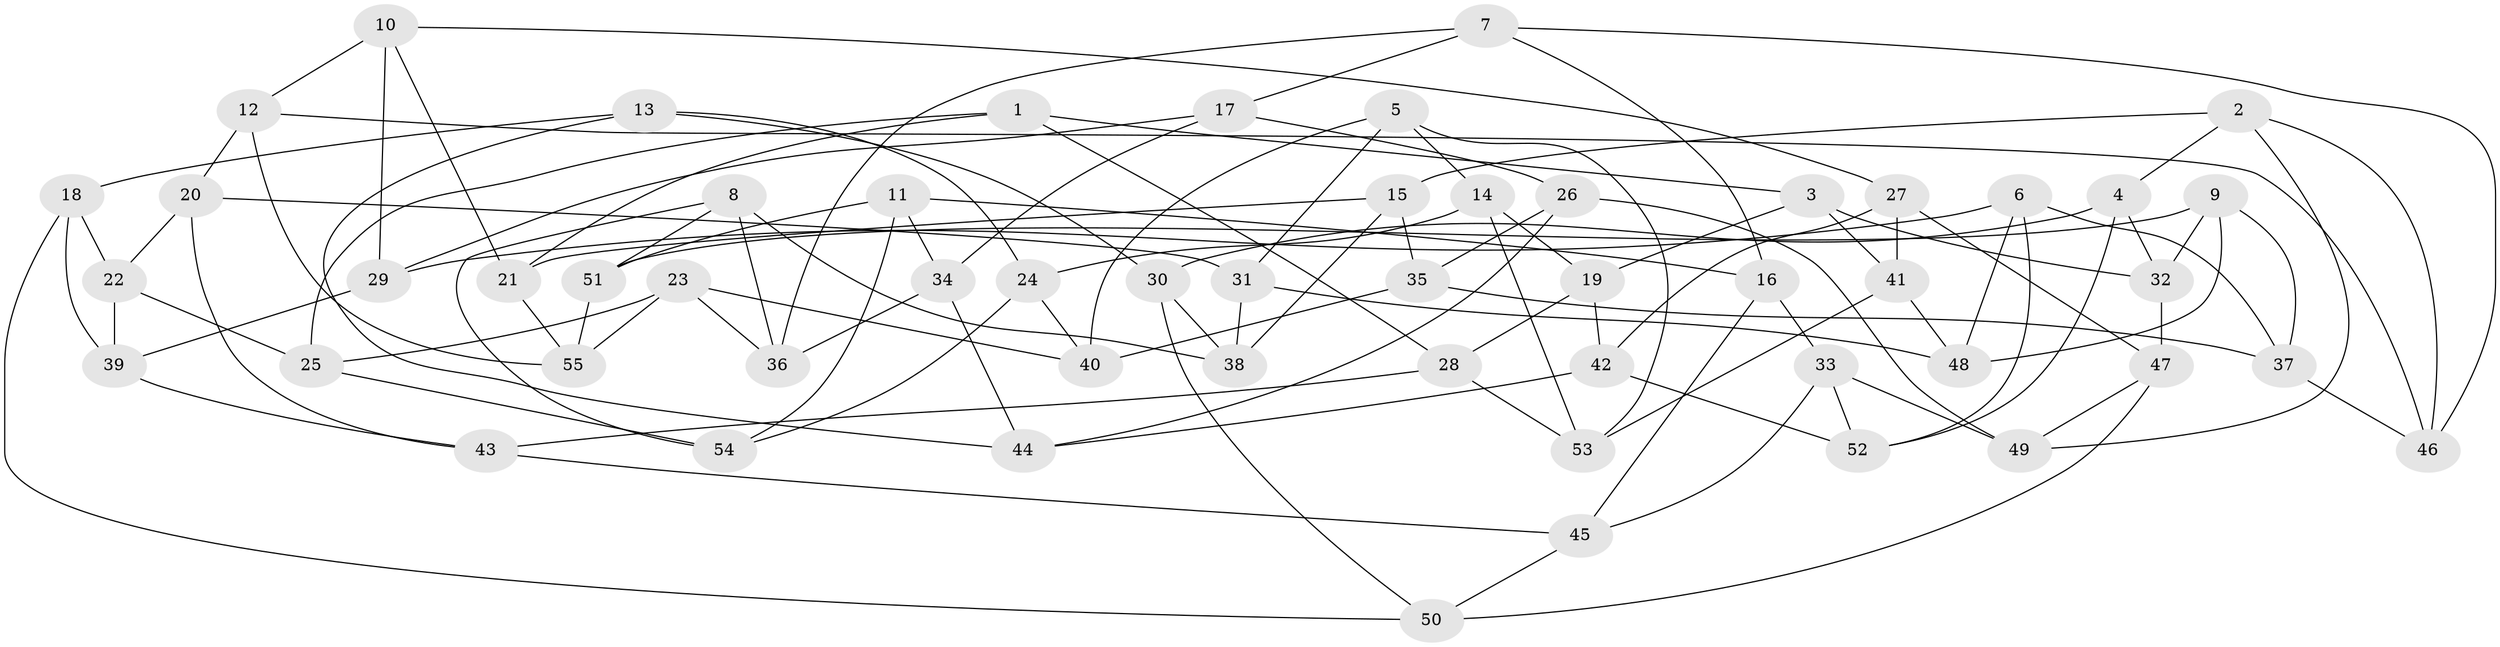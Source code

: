 // coarse degree distribution, {3: 0.375, 5: 0.3125, 4: 0.1875, 9: 0.0625, 8: 0.0625}
// Generated by graph-tools (version 1.1) at 2025/04/03/04/25 22:04:03]
// undirected, 55 vertices, 110 edges
graph export_dot {
graph [start="1"]
  node [color=gray90,style=filled];
  1;
  2;
  3;
  4;
  5;
  6;
  7;
  8;
  9;
  10;
  11;
  12;
  13;
  14;
  15;
  16;
  17;
  18;
  19;
  20;
  21;
  22;
  23;
  24;
  25;
  26;
  27;
  28;
  29;
  30;
  31;
  32;
  33;
  34;
  35;
  36;
  37;
  38;
  39;
  40;
  41;
  42;
  43;
  44;
  45;
  46;
  47;
  48;
  49;
  50;
  51;
  52;
  53;
  54;
  55;
  1 -- 28;
  1 -- 21;
  1 -- 25;
  1 -- 3;
  2 -- 49;
  2 -- 4;
  2 -- 46;
  2 -- 15;
  3 -- 32;
  3 -- 19;
  3 -- 41;
  4 -- 52;
  4 -- 32;
  4 -- 30;
  5 -- 53;
  5 -- 40;
  5 -- 14;
  5 -- 31;
  6 -- 37;
  6 -- 48;
  6 -- 52;
  6 -- 29;
  7 -- 16;
  7 -- 17;
  7 -- 36;
  7 -- 46;
  8 -- 36;
  8 -- 54;
  8 -- 38;
  8 -- 51;
  9 -- 32;
  9 -- 48;
  9 -- 37;
  9 -- 51;
  10 -- 21;
  10 -- 27;
  10 -- 29;
  10 -- 12;
  11 -- 51;
  11 -- 54;
  11 -- 16;
  11 -- 34;
  12 -- 20;
  12 -- 55;
  12 -- 46;
  13 -- 18;
  13 -- 30;
  13 -- 24;
  13 -- 44;
  14 -- 24;
  14 -- 53;
  14 -- 19;
  15 -- 21;
  15 -- 38;
  15 -- 35;
  16 -- 33;
  16 -- 45;
  17 -- 29;
  17 -- 26;
  17 -- 34;
  18 -- 50;
  18 -- 39;
  18 -- 22;
  19 -- 28;
  19 -- 42;
  20 -- 43;
  20 -- 31;
  20 -- 22;
  21 -- 55;
  22 -- 39;
  22 -- 25;
  23 -- 40;
  23 -- 36;
  23 -- 55;
  23 -- 25;
  24 -- 54;
  24 -- 40;
  25 -- 54;
  26 -- 35;
  26 -- 49;
  26 -- 44;
  27 -- 47;
  27 -- 42;
  27 -- 41;
  28 -- 53;
  28 -- 43;
  29 -- 39;
  30 -- 50;
  30 -- 38;
  31 -- 38;
  31 -- 48;
  32 -- 47;
  33 -- 45;
  33 -- 49;
  33 -- 52;
  34 -- 44;
  34 -- 36;
  35 -- 40;
  35 -- 37;
  37 -- 46;
  39 -- 43;
  41 -- 53;
  41 -- 48;
  42 -- 52;
  42 -- 44;
  43 -- 45;
  45 -- 50;
  47 -- 50;
  47 -- 49;
  51 -- 55;
}
